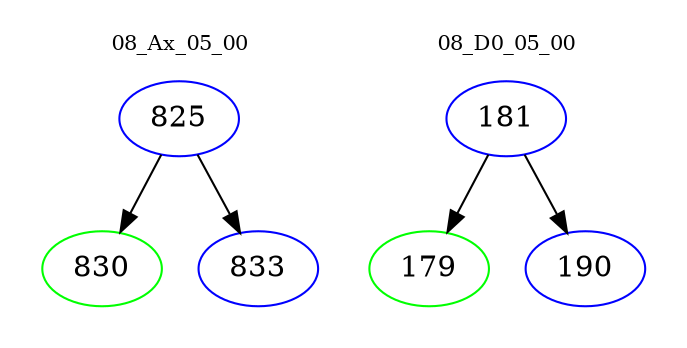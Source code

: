 digraph{
subgraph cluster_0 {
color = white
label = "08_Ax_05_00";
fontsize=10;
T0_825 [label="825", color="blue"]
T0_825 -> T0_830 [color="black"]
T0_830 [label="830", color="green"]
T0_825 -> T0_833 [color="black"]
T0_833 [label="833", color="blue"]
}
subgraph cluster_1 {
color = white
label = "08_D0_05_00";
fontsize=10;
T1_181 [label="181", color="blue"]
T1_181 -> T1_179 [color="black"]
T1_179 [label="179", color="green"]
T1_181 -> T1_190 [color="black"]
T1_190 [label="190", color="blue"]
}
}
